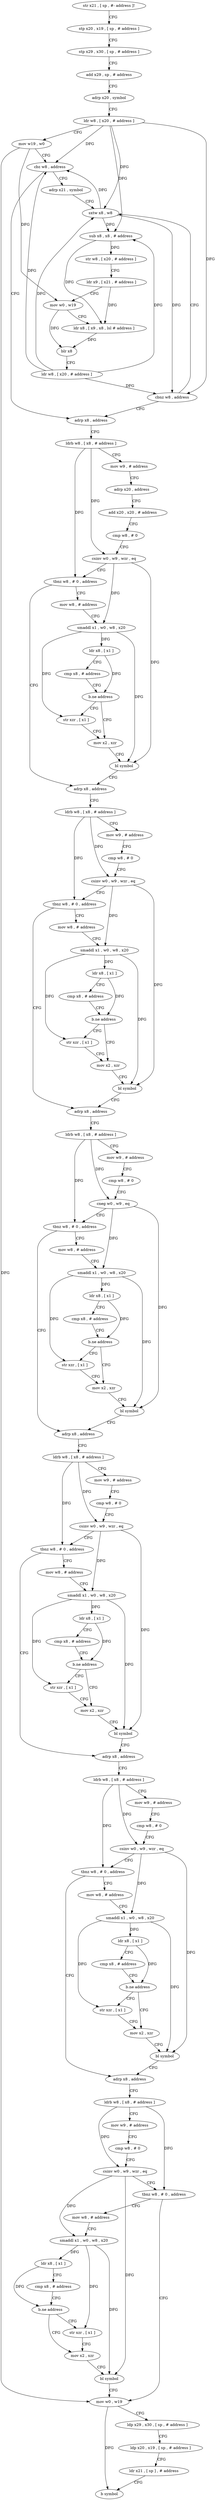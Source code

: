 digraph "func" {
"159740" [label = "str x21 , [ sp , #- address ]!" ]
"159744" [label = "stp x20 , x19 , [ sp , # address ]" ]
"159748" [label = "stp x29 , x30 , [ sp , # address ]" ]
"159752" [label = "add x29 , sp , # address" ]
"159756" [label = "adrp x20 , symbol" ]
"159760" [label = "ldr w8 , [ x20 , # address ]" ]
"159764" [label = "mov w19 , w0" ]
"159768" [label = "cbz w8 , address" ]
"159812" [label = "adrp x8 , address" ]
"159772" [label = "adrp x21 , symbol" ]
"159816" [label = "ldrb w8 , [ x8 , # address ]" ]
"159820" [label = "mov w9 , # address" ]
"159824" [label = "adrp x20 , address" ]
"159828" [label = "add x20 , x20 , # address" ]
"159832" [label = "cmp w8 , # 0" ]
"159836" [label = "csinv w0 , w9 , wzr , eq" ]
"159840" [label = "tbnz w8 , # 0 , address" ]
"159876" [label = "adrp x8 , address" ]
"159844" [label = "mov w8 , # address" ]
"159776" [label = "sxtw x8 , w8" ]
"159880" [label = "ldrb w8 , [ x8 , # address ]" ]
"159884" [label = "mov w9 , # address" ]
"159888" [label = "cmp w8 , # 0" ]
"159892" [label = "csinv w0 , w9 , wzr , eq" ]
"159896" [label = "tbnz w8 , # 0 , address" ]
"159932" [label = "adrp x8 , address" ]
"159900" [label = "mov w8 , # address" ]
"159848" [label = "smaddl x1 , w0 , w8 , x20" ]
"159852" [label = "ldr x8 , [ x1 ]" ]
"159856" [label = "cmp x8 , # address" ]
"159860" [label = "b.ne address" ]
"159868" [label = "mov x2 , xzr" ]
"159864" [label = "str xzr , [ x1 ]" ]
"159780" [label = "sub x8 , x8 , # address" ]
"159784" [label = "str w8 , [ x20 , # address ]" ]
"159788" [label = "ldr x9 , [ x21 , # address ]" ]
"159792" [label = "mov w0 , w19" ]
"159796" [label = "ldr x8 , [ x9 , x8 , lsl # address ]" ]
"159800" [label = "blr x8" ]
"159804" [label = "ldr w8 , [ x20 , # address ]" ]
"159808" [label = "cbnz w8 , address" ]
"159936" [label = "ldrb w8 , [ x8 , # address ]" ]
"159940" [label = "mov w9 , # address" ]
"159944" [label = "cmp w8 , # 0" ]
"159948" [label = "cneg w0 , w9 , eq" ]
"159952" [label = "tbnz w8 , # 0 , address" ]
"159988" [label = "adrp x8 , address" ]
"159956" [label = "mov w8 , # address" ]
"159904" [label = "smaddl x1 , w0 , w8 , x20" ]
"159908" [label = "ldr x8 , [ x1 ]" ]
"159912" [label = "cmp x8 , # address" ]
"159916" [label = "b.ne address" ]
"159924" [label = "mov x2 , xzr" ]
"159920" [label = "str xzr , [ x1 ]" ]
"159872" [label = "bl symbol" ]
"159992" [label = "ldrb w8 , [ x8 , # address ]" ]
"159996" [label = "mov w9 , # address" ]
"160000" [label = "cmp w8 , # 0" ]
"160004" [label = "csinv w0 , w9 , wzr , eq" ]
"160008" [label = "tbnz w8 , # 0 , address" ]
"160044" [label = "adrp x8 , address" ]
"160012" [label = "mov w8 , # address" ]
"159960" [label = "smaddl x1 , w0 , w8 , x20" ]
"159964" [label = "ldr x8 , [ x1 ]" ]
"159968" [label = "cmp x8 , # address" ]
"159972" [label = "b.ne address" ]
"159980" [label = "mov x2 , xzr" ]
"159976" [label = "str xzr , [ x1 ]" ]
"159928" [label = "bl symbol" ]
"160048" [label = "ldrb w8 , [ x8 , # address ]" ]
"160052" [label = "mov w9 , # address" ]
"160056" [label = "cmp w8 , # 0" ]
"160060" [label = "csinv w0 , w9 , wzr , eq" ]
"160064" [label = "tbnz w8 , # 0 , address" ]
"160100" [label = "adrp x8 , address" ]
"160068" [label = "mov w8 , # address" ]
"160016" [label = "smaddl x1 , w0 , w8 , x20" ]
"160020" [label = "ldr x8 , [ x1 ]" ]
"160024" [label = "cmp x8 , # address" ]
"160028" [label = "b.ne address" ]
"160036" [label = "mov x2 , xzr" ]
"160032" [label = "str xzr , [ x1 ]" ]
"159984" [label = "bl symbol" ]
"160104" [label = "ldrb w8 , [ x8 , # address ]" ]
"160108" [label = "mov w9 , # address" ]
"160112" [label = "cmp w8 , # 0" ]
"160116" [label = "csinv w0 , w9 , wzr , eq" ]
"160120" [label = "tbnz w8 , # 0 , address" ]
"160156" [label = "mov w0 , w19" ]
"160124" [label = "mov w8 , # address" ]
"160072" [label = "smaddl x1 , w0 , w8 , x20" ]
"160076" [label = "ldr x8 , [ x1 ]" ]
"160080" [label = "cmp x8 , # address" ]
"160084" [label = "b.ne address" ]
"160092" [label = "mov x2 , xzr" ]
"160088" [label = "str xzr , [ x1 ]" ]
"160040" [label = "bl symbol" ]
"160160" [label = "ldp x29 , x30 , [ sp , # address ]" ]
"160164" [label = "ldp x20 , x19 , [ sp , # address ]" ]
"160168" [label = "ldr x21 , [ sp ] , # address" ]
"160172" [label = "b symbol" ]
"160128" [label = "smaddl x1 , w0 , w8 , x20" ]
"160132" [label = "ldr x8 , [ x1 ]" ]
"160136" [label = "cmp x8 , # address" ]
"160140" [label = "b.ne address" ]
"160148" [label = "mov x2 , xzr" ]
"160144" [label = "str xzr , [ x1 ]" ]
"160096" [label = "bl symbol" ]
"160152" [label = "bl symbol" ]
"159740" -> "159744" [ label = "CFG" ]
"159744" -> "159748" [ label = "CFG" ]
"159748" -> "159752" [ label = "CFG" ]
"159752" -> "159756" [ label = "CFG" ]
"159756" -> "159760" [ label = "CFG" ]
"159760" -> "159764" [ label = "CFG" ]
"159760" -> "159768" [ label = "DFG" ]
"159760" -> "159776" [ label = "DFG" ]
"159760" -> "159780" [ label = "DFG" ]
"159760" -> "159808" [ label = "DFG" ]
"159764" -> "159768" [ label = "CFG" ]
"159764" -> "159792" [ label = "DFG" ]
"159764" -> "160156" [ label = "DFG" ]
"159768" -> "159812" [ label = "CFG" ]
"159768" -> "159772" [ label = "CFG" ]
"159812" -> "159816" [ label = "CFG" ]
"159772" -> "159776" [ label = "CFG" ]
"159816" -> "159820" [ label = "CFG" ]
"159816" -> "159836" [ label = "DFG" ]
"159816" -> "159840" [ label = "DFG" ]
"159820" -> "159824" [ label = "CFG" ]
"159824" -> "159828" [ label = "CFG" ]
"159828" -> "159832" [ label = "CFG" ]
"159832" -> "159836" [ label = "CFG" ]
"159836" -> "159840" [ label = "CFG" ]
"159836" -> "159848" [ label = "DFG" ]
"159836" -> "159872" [ label = "DFG" ]
"159840" -> "159876" [ label = "CFG" ]
"159840" -> "159844" [ label = "CFG" ]
"159876" -> "159880" [ label = "CFG" ]
"159844" -> "159848" [ label = "CFG" ]
"159776" -> "159780" [ label = "DFG" ]
"159776" -> "159768" [ label = "DFG" ]
"159776" -> "159808" [ label = "DFG" ]
"159880" -> "159884" [ label = "CFG" ]
"159880" -> "159892" [ label = "DFG" ]
"159880" -> "159896" [ label = "DFG" ]
"159884" -> "159888" [ label = "CFG" ]
"159888" -> "159892" [ label = "CFG" ]
"159892" -> "159896" [ label = "CFG" ]
"159892" -> "159904" [ label = "DFG" ]
"159892" -> "159928" [ label = "DFG" ]
"159896" -> "159932" [ label = "CFG" ]
"159896" -> "159900" [ label = "CFG" ]
"159932" -> "159936" [ label = "CFG" ]
"159900" -> "159904" [ label = "CFG" ]
"159848" -> "159852" [ label = "DFG" ]
"159848" -> "159872" [ label = "DFG" ]
"159848" -> "159864" [ label = "DFG" ]
"159852" -> "159856" [ label = "CFG" ]
"159852" -> "159860" [ label = "DFG" ]
"159856" -> "159860" [ label = "CFG" ]
"159860" -> "159868" [ label = "CFG" ]
"159860" -> "159864" [ label = "CFG" ]
"159868" -> "159872" [ label = "CFG" ]
"159864" -> "159868" [ label = "CFG" ]
"159780" -> "159784" [ label = "DFG" ]
"159780" -> "159796" [ label = "DFG" ]
"159784" -> "159788" [ label = "CFG" ]
"159788" -> "159792" [ label = "CFG" ]
"159788" -> "159796" [ label = "DFG" ]
"159792" -> "159796" [ label = "CFG" ]
"159792" -> "159800" [ label = "DFG" ]
"159796" -> "159800" [ label = "DFG" ]
"159800" -> "159804" [ label = "CFG" ]
"159804" -> "159808" [ label = "DFG" ]
"159804" -> "159768" [ label = "DFG" ]
"159804" -> "159776" [ label = "DFG" ]
"159804" -> "159780" [ label = "DFG" ]
"159808" -> "159776" [ label = "CFG" ]
"159808" -> "159812" [ label = "CFG" ]
"159936" -> "159940" [ label = "CFG" ]
"159936" -> "159948" [ label = "DFG" ]
"159936" -> "159952" [ label = "DFG" ]
"159940" -> "159944" [ label = "CFG" ]
"159944" -> "159948" [ label = "CFG" ]
"159948" -> "159952" [ label = "CFG" ]
"159948" -> "159960" [ label = "DFG" ]
"159948" -> "159984" [ label = "DFG" ]
"159952" -> "159988" [ label = "CFG" ]
"159952" -> "159956" [ label = "CFG" ]
"159988" -> "159992" [ label = "CFG" ]
"159956" -> "159960" [ label = "CFG" ]
"159904" -> "159908" [ label = "DFG" ]
"159904" -> "159928" [ label = "DFG" ]
"159904" -> "159920" [ label = "DFG" ]
"159908" -> "159912" [ label = "CFG" ]
"159908" -> "159916" [ label = "DFG" ]
"159912" -> "159916" [ label = "CFG" ]
"159916" -> "159924" [ label = "CFG" ]
"159916" -> "159920" [ label = "CFG" ]
"159924" -> "159928" [ label = "CFG" ]
"159920" -> "159924" [ label = "CFG" ]
"159872" -> "159876" [ label = "CFG" ]
"159992" -> "159996" [ label = "CFG" ]
"159992" -> "160004" [ label = "DFG" ]
"159992" -> "160008" [ label = "DFG" ]
"159996" -> "160000" [ label = "CFG" ]
"160000" -> "160004" [ label = "CFG" ]
"160004" -> "160008" [ label = "CFG" ]
"160004" -> "160016" [ label = "DFG" ]
"160004" -> "160040" [ label = "DFG" ]
"160008" -> "160044" [ label = "CFG" ]
"160008" -> "160012" [ label = "CFG" ]
"160044" -> "160048" [ label = "CFG" ]
"160012" -> "160016" [ label = "CFG" ]
"159960" -> "159964" [ label = "DFG" ]
"159960" -> "159984" [ label = "DFG" ]
"159960" -> "159976" [ label = "DFG" ]
"159964" -> "159968" [ label = "CFG" ]
"159964" -> "159972" [ label = "DFG" ]
"159968" -> "159972" [ label = "CFG" ]
"159972" -> "159980" [ label = "CFG" ]
"159972" -> "159976" [ label = "CFG" ]
"159980" -> "159984" [ label = "CFG" ]
"159976" -> "159980" [ label = "CFG" ]
"159928" -> "159932" [ label = "CFG" ]
"160048" -> "160052" [ label = "CFG" ]
"160048" -> "160060" [ label = "DFG" ]
"160048" -> "160064" [ label = "DFG" ]
"160052" -> "160056" [ label = "CFG" ]
"160056" -> "160060" [ label = "CFG" ]
"160060" -> "160064" [ label = "CFG" ]
"160060" -> "160072" [ label = "DFG" ]
"160060" -> "160096" [ label = "DFG" ]
"160064" -> "160100" [ label = "CFG" ]
"160064" -> "160068" [ label = "CFG" ]
"160100" -> "160104" [ label = "CFG" ]
"160068" -> "160072" [ label = "CFG" ]
"160016" -> "160020" [ label = "DFG" ]
"160016" -> "160040" [ label = "DFG" ]
"160016" -> "160032" [ label = "DFG" ]
"160020" -> "160024" [ label = "CFG" ]
"160020" -> "160028" [ label = "DFG" ]
"160024" -> "160028" [ label = "CFG" ]
"160028" -> "160036" [ label = "CFG" ]
"160028" -> "160032" [ label = "CFG" ]
"160036" -> "160040" [ label = "CFG" ]
"160032" -> "160036" [ label = "CFG" ]
"159984" -> "159988" [ label = "CFG" ]
"160104" -> "160108" [ label = "CFG" ]
"160104" -> "160116" [ label = "DFG" ]
"160104" -> "160120" [ label = "DFG" ]
"160108" -> "160112" [ label = "CFG" ]
"160112" -> "160116" [ label = "CFG" ]
"160116" -> "160120" [ label = "CFG" ]
"160116" -> "160128" [ label = "DFG" ]
"160116" -> "160152" [ label = "DFG" ]
"160120" -> "160156" [ label = "CFG" ]
"160120" -> "160124" [ label = "CFG" ]
"160156" -> "160160" [ label = "CFG" ]
"160156" -> "160172" [ label = "DFG" ]
"160124" -> "160128" [ label = "CFG" ]
"160072" -> "160076" [ label = "DFG" ]
"160072" -> "160096" [ label = "DFG" ]
"160072" -> "160088" [ label = "DFG" ]
"160076" -> "160080" [ label = "CFG" ]
"160076" -> "160084" [ label = "DFG" ]
"160080" -> "160084" [ label = "CFG" ]
"160084" -> "160092" [ label = "CFG" ]
"160084" -> "160088" [ label = "CFG" ]
"160092" -> "160096" [ label = "CFG" ]
"160088" -> "160092" [ label = "CFG" ]
"160040" -> "160044" [ label = "CFG" ]
"160160" -> "160164" [ label = "CFG" ]
"160164" -> "160168" [ label = "CFG" ]
"160168" -> "160172" [ label = "CFG" ]
"160128" -> "160132" [ label = "DFG" ]
"160128" -> "160152" [ label = "DFG" ]
"160128" -> "160144" [ label = "DFG" ]
"160132" -> "160136" [ label = "CFG" ]
"160132" -> "160140" [ label = "DFG" ]
"160136" -> "160140" [ label = "CFG" ]
"160140" -> "160148" [ label = "CFG" ]
"160140" -> "160144" [ label = "CFG" ]
"160148" -> "160152" [ label = "CFG" ]
"160144" -> "160148" [ label = "CFG" ]
"160096" -> "160100" [ label = "CFG" ]
"160152" -> "160156" [ label = "CFG" ]
}
